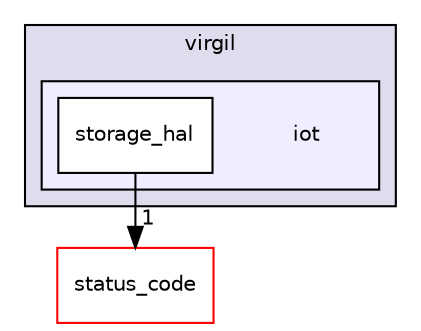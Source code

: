 digraph "iot" {
  compound=true
  node [ fontsize="10", fontname="Helvetica"];
  edge [ labelfontsize="10", labelfontname="Helvetica"];
  subgraph clusterdir_fcd8ecb4892522f3424d3007ec7fb9da {
    graph [ bgcolor="#ddddee", pencolor="black", label="virgil" fontname="Helvetica", fontsize="10", URL="dir_fcd8ecb4892522f3424d3007ec7fb9da.html"]
  subgraph clusterdir_cce8207278dc7c63d5f486292bc6c9e6 {
    graph [ bgcolor="#eeeeff", pencolor="black", label="" URL="dir_cce8207278dc7c63d5f486292bc6c9e6.html"];
    dir_cce8207278dc7c63d5f486292bc6c9e6 [shape=plaintext label="iot"];
    dir_bf4e08ae3376aaf8ffcfa235cf04f4ef [shape=box label="storage_hal" color="black" fillcolor="white" style="filled" URL="dir_bf4e08ae3376aaf8ffcfa235cf04f4ef.html"];
  }
  }
  dir_ce69f04d794f898617ad6ff7228c17b7 [shape=box label="status_code" fillcolor="white" style="filled" color="red" URL="dir_ce69f04d794f898617ad6ff7228c17b7.html"];
  dir_bf4e08ae3376aaf8ffcfa235cf04f4ef->dir_ce69f04d794f898617ad6ff7228c17b7 [headlabel="1", labeldistance=1.5 headhref="dir_000095_000086.html"];
}
